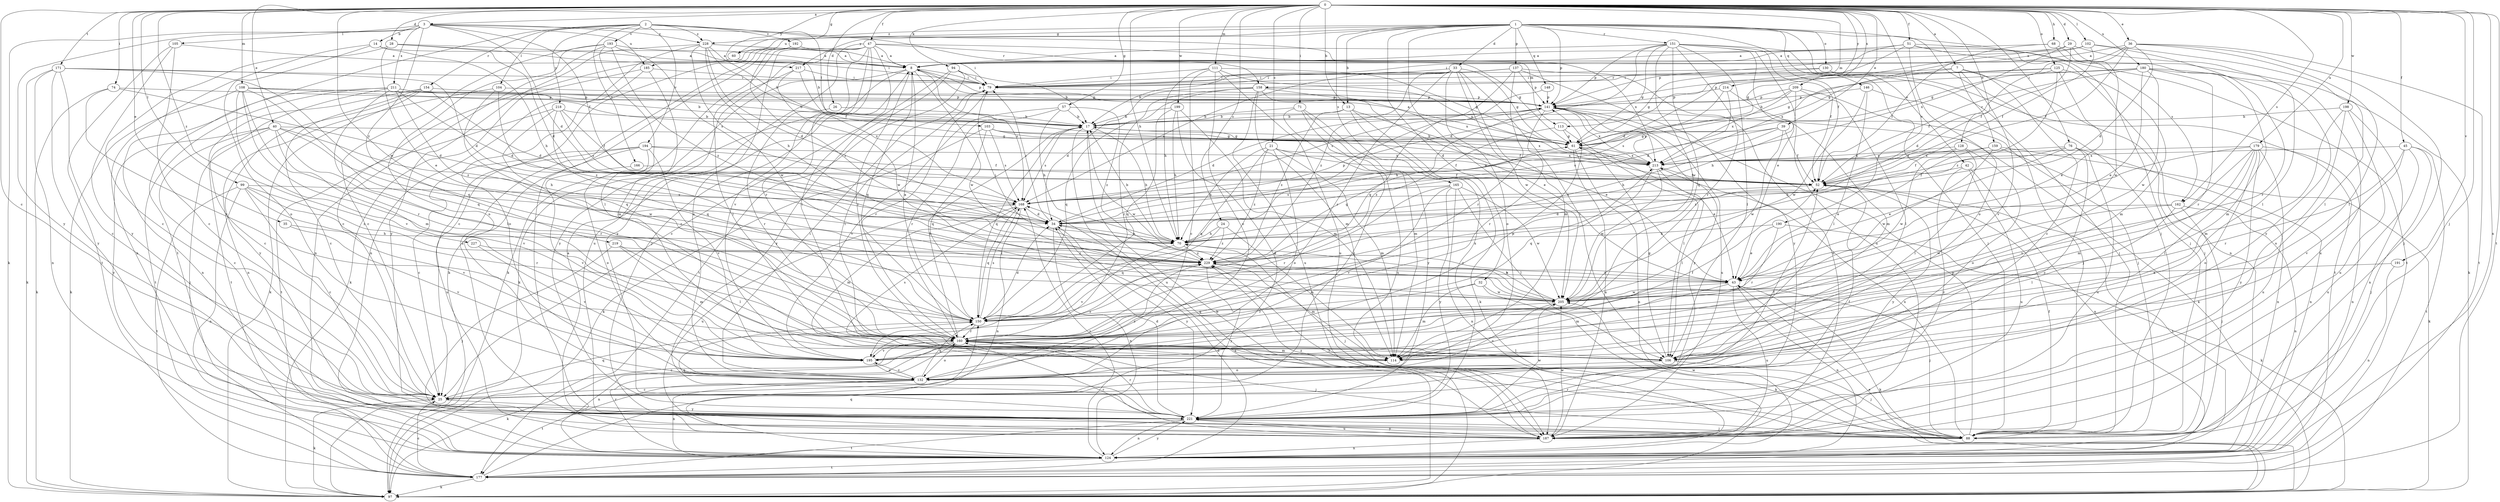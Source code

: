 strict digraph  {
0;
1;
2;
3;
7;
8;
13;
14;
17;
21;
24;
25;
26;
28;
29;
32;
33;
34;
35;
36;
39;
40;
42;
43;
45;
47;
51;
52;
57;
60;
61;
68;
70;
71;
74;
76;
79;
88;
94;
97;
99;
102;
103;
104;
105;
106;
108;
111;
113;
114;
124;
125;
128;
130;
132;
137;
141;
146;
148;
150;
151;
154;
158;
159;
160;
162;
165;
166;
168;
171;
177;
179;
180;
185;
187;
190;
191;
192;
193;
194;
195;
198;
199;
205;
209;
211;
213;
214;
217;
218;
219;
221;
227;
228;
229;
0 -> 3  [label=a];
0 -> 7  [label=a];
0 -> 13  [label=b];
0 -> 21  [label=c];
0 -> 24  [label=c];
0 -> 25  [label=c];
0 -> 26  [label=d];
0 -> 28  [label=d];
0 -> 29  [label=d];
0 -> 35  [label=e];
0 -> 36  [label=e];
0 -> 39  [label=e];
0 -> 40  [label=e];
0 -> 45  [label=f];
0 -> 47  [label=f];
0 -> 51  [label=f];
0 -> 57  [label=g];
0 -> 60  [label=g];
0 -> 68  [label=h];
0 -> 70  [label=h];
0 -> 71  [label=i];
0 -> 74  [label=i];
0 -> 76  [label=i];
0 -> 88  [label=j];
0 -> 94  [label=k];
0 -> 99  [label=l];
0 -> 102  [label=l];
0 -> 108  [label=m];
0 -> 111  [label=m];
0 -> 113  [label=m];
0 -> 124  [label=n];
0 -> 125  [label=o];
0 -> 128  [label=o];
0 -> 162  [label=s];
0 -> 171  [label=t];
0 -> 177  [label=t];
0 -> 179  [label=u];
0 -> 180  [label=u];
0 -> 190  [label=v];
0 -> 191  [label=v];
0 -> 198  [label=w];
0 -> 199  [label=w];
0 -> 205  [label=w];
0 -> 209  [label=x];
0 -> 214  [label=y];
0 -> 217  [label=y];
0 -> 227  [label=z];
1 -> 13  [label=b];
1 -> 32  [label=d];
1 -> 33  [label=d];
1 -> 42  [label=e];
1 -> 52  [label=f];
1 -> 60  [label=g];
1 -> 88  [label=j];
1 -> 130  [label=o];
1 -> 137  [label=p];
1 -> 141  [label=p];
1 -> 146  [label=q];
1 -> 148  [label=q];
1 -> 151  [label=r];
1 -> 162  [label=s];
1 -> 165  [label=s];
1 -> 185  [label=u];
1 -> 205  [label=w];
1 -> 217  [label=y];
1 -> 228  [label=z];
2 -> 103  [label=l];
2 -> 104  [label=l];
2 -> 113  [label=m];
2 -> 154  [label=r];
2 -> 166  [label=s];
2 -> 177  [label=t];
2 -> 192  [label=v];
2 -> 193  [label=v];
2 -> 194  [label=v];
2 -> 218  [label=y];
2 -> 228  [label=z];
3 -> 14  [label=b];
3 -> 34  [label=d];
3 -> 52  [label=f];
3 -> 97  [label=k];
3 -> 105  [label=l];
3 -> 158  [label=r];
3 -> 185  [label=u];
3 -> 211  [label=x];
3 -> 219  [label=y];
3 -> 221  [label=y];
3 -> 228  [label=z];
7 -> 25  [label=c];
7 -> 88  [label=j];
7 -> 158  [label=r];
7 -> 159  [label=r];
7 -> 195  [label=v];
7 -> 213  [label=x];
8 -> 79  [label=i];
8 -> 97  [label=k];
8 -> 141  [label=p];
8 -> 150  [label=q];
8 -> 160  [label=r];
8 -> 168  [label=s];
8 -> 205  [label=w];
8 -> 221  [label=y];
13 -> 17  [label=b];
13 -> 43  [label=e];
13 -> 97  [label=k];
13 -> 221  [label=y];
13 -> 229  [label=z];
14 -> 8  [label=a];
14 -> 70  [label=h];
14 -> 124  [label=n];
14 -> 132  [label=o];
17 -> 61  [label=g];
17 -> 70  [label=h];
17 -> 150  [label=q];
17 -> 168  [label=s];
17 -> 187  [label=u];
17 -> 205  [label=w];
21 -> 52  [label=f];
21 -> 70  [label=h];
21 -> 114  [label=m];
21 -> 132  [label=o];
21 -> 150  [label=q];
21 -> 213  [label=x];
21 -> 229  [label=z];
24 -> 70  [label=h];
24 -> 114  [label=m];
24 -> 150  [label=q];
24 -> 229  [label=z];
25 -> 52  [label=f];
25 -> 97  [label=k];
25 -> 150  [label=q];
25 -> 221  [label=y];
26 -> 17  [label=b];
26 -> 160  [label=r];
28 -> 8  [label=a];
28 -> 25  [label=c];
28 -> 34  [label=d];
28 -> 43  [label=e];
28 -> 79  [label=i];
29 -> 8  [label=a];
29 -> 52  [label=f];
29 -> 61  [label=g];
29 -> 97  [label=k];
29 -> 106  [label=l];
29 -> 213  [label=x];
32 -> 97  [label=k];
32 -> 114  [label=m];
32 -> 160  [label=r];
32 -> 205  [label=w];
33 -> 17  [label=b];
33 -> 61  [label=g];
33 -> 79  [label=i];
33 -> 106  [label=l];
33 -> 114  [label=m];
33 -> 132  [label=o];
33 -> 160  [label=r];
33 -> 205  [label=w];
33 -> 229  [label=z];
34 -> 70  [label=h];
34 -> 79  [label=i];
34 -> 124  [label=n];
34 -> 141  [label=p];
34 -> 221  [label=y];
35 -> 70  [label=h];
35 -> 195  [label=v];
36 -> 8  [label=a];
36 -> 34  [label=d];
36 -> 52  [label=f];
36 -> 61  [label=g];
36 -> 79  [label=i];
36 -> 88  [label=j];
36 -> 106  [label=l];
36 -> 177  [label=t];
39 -> 52  [label=f];
39 -> 61  [label=g];
39 -> 70  [label=h];
39 -> 168  [label=s];
39 -> 205  [label=w];
40 -> 25  [label=c];
40 -> 61  [label=g];
40 -> 70  [label=h];
40 -> 88  [label=j];
40 -> 160  [label=r];
40 -> 195  [label=v];
40 -> 205  [label=w];
40 -> 221  [label=y];
42 -> 52  [label=f];
42 -> 124  [label=n];
42 -> 187  [label=u];
42 -> 221  [label=y];
43 -> 34  [label=d];
43 -> 88  [label=j];
43 -> 97  [label=k];
43 -> 114  [label=m];
43 -> 124  [label=n];
43 -> 187  [label=u];
43 -> 205  [label=w];
43 -> 229  [label=z];
45 -> 88  [label=j];
45 -> 160  [label=r];
45 -> 177  [label=t];
45 -> 187  [label=u];
45 -> 195  [label=v];
45 -> 213  [label=x];
47 -> 8  [label=a];
47 -> 61  [label=g];
47 -> 88  [label=j];
47 -> 97  [label=k];
47 -> 106  [label=l];
47 -> 132  [label=o];
47 -> 160  [label=r];
47 -> 187  [label=u];
47 -> 195  [label=v];
47 -> 213  [label=x];
47 -> 221  [label=y];
51 -> 8  [label=a];
51 -> 34  [label=d];
51 -> 88  [label=j];
51 -> 124  [label=n];
51 -> 132  [label=o];
51 -> 141  [label=p];
51 -> 177  [label=t];
52 -> 168  [label=s];
52 -> 177  [label=t];
52 -> 221  [label=y];
57 -> 17  [label=b];
57 -> 70  [label=h];
57 -> 160  [label=r];
57 -> 195  [label=v];
57 -> 229  [label=z];
60 -> 17  [label=b];
60 -> 25  [label=c];
61 -> 8  [label=a];
61 -> 17  [label=b];
61 -> 43  [label=e];
61 -> 124  [label=n];
61 -> 187  [label=u];
61 -> 213  [label=x];
68 -> 8  [label=a];
68 -> 52  [label=f];
68 -> 205  [label=w];
68 -> 221  [label=y];
70 -> 17  [label=b];
70 -> 88  [label=j];
70 -> 195  [label=v];
70 -> 229  [label=z];
71 -> 17  [label=b];
71 -> 25  [label=c];
71 -> 114  [label=m];
71 -> 187  [label=u];
71 -> 221  [label=y];
74 -> 34  [label=d];
74 -> 97  [label=k];
74 -> 141  [label=p];
74 -> 160  [label=r];
76 -> 25  [label=c];
76 -> 43  [label=e];
76 -> 124  [label=n];
76 -> 187  [label=u];
76 -> 213  [label=x];
76 -> 229  [label=z];
79 -> 141  [label=p];
79 -> 160  [label=r];
88 -> 52  [label=f];
88 -> 141  [label=p];
88 -> 160  [label=r];
88 -> 205  [label=w];
88 -> 213  [label=x];
88 -> 229  [label=z];
94 -> 17  [label=b];
94 -> 25  [label=c];
94 -> 79  [label=i];
94 -> 177  [label=t];
94 -> 221  [label=y];
97 -> 17  [label=b];
97 -> 43  [label=e];
97 -> 168  [label=s];
99 -> 25  [label=c];
99 -> 124  [label=n];
99 -> 160  [label=r];
99 -> 168  [label=s];
99 -> 177  [label=t];
99 -> 195  [label=v];
99 -> 229  [label=z];
102 -> 8  [label=a];
102 -> 52  [label=f];
102 -> 61  [label=g];
102 -> 106  [label=l];
102 -> 160  [label=r];
103 -> 52  [label=f];
103 -> 61  [label=g];
103 -> 97  [label=k];
103 -> 150  [label=q];
103 -> 168  [label=s];
103 -> 213  [label=x];
104 -> 124  [label=n];
104 -> 141  [label=p];
104 -> 150  [label=q];
104 -> 229  [label=z];
105 -> 8  [label=a];
105 -> 25  [label=c];
105 -> 177  [label=t];
105 -> 221  [label=y];
106 -> 61  [label=g];
106 -> 79  [label=i];
106 -> 88  [label=j];
106 -> 132  [label=o];
108 -> 17  [label=b];
108 -> 97  [label=k];
108 -> 114  [label=m];
108 -> 141  [label=p];
108 -> 150  [label=q];
108 -> 160  [label=r];
108 -> 195  [label=v];
108 -> 213  [label=x];
111 -> 25  [label=c];
111 -> 61  [label=g];
111 -> 70  [label=h];
111 -> 79  [label=i];
111 -> 132  [label=o];
111 -> 187  [label=u];
111 -> 213  [label=x];
113 -> 61  [label=g];
113 -> 106  [label=l];
113 -> 229  [label=z];
114 -> 52  [label=f];
114 -> 168  [label=s];
124 -> 160  [label=r];
124 -> 168  [label=s];
124 -> 177  [label=t];
124 -> 221  [label=y];
125 -> 34  [label=d];
125 -> 43  [label=e];
125 -> 79  [label=i];
125 -> 114  [label=m];
125 -> 141  [label=p];
125 -> 229  [label=z];
128 -> 52  [label=f];
128 -> 106  [label=l];
128 -> 132  [label=o];
128 -> 205  [label=w];
128 -> 213  [label=x];
130 -> 61  [label=g];
130 -> 79  [label=i];
130 -> 88  [label=j];
130 -> 177  [label=t];
132 -> 25  [label=c];
132 -> 79  [label=i];
132 -> 124  [label=n];
132 -> 150  [label=q];
132 -> 177  [label=t];
132 -> 195  [label=v];
132 -> 229  [label=z];
137 -> 79  [label=i];
137 -> 141  [label=p];
137 -> 150  [label=q];
137 -> 160  [label=r];
137 -> 168  [label=s];
137 -> 187  [label=u];
137 -> 221  [label=y];
141 -> 17  [label=b];
141 -> 34  [label=d];
141 -> 70  [label=h];
141 -> 97  [label=k];
141 -> 160  [label=r];
141 -> 187  [label=u];
141 -> 213  [label=x];
141 -> 221  [label=y];
146 -> 88  [label=j];
146 -> 106  [label=l];
146 -> 141  [label=p];
146 -> 205  [label=w];
148 -> 141  [label=p];
148 -> 168  [label=s];
150 -> 8  [label=a];
150 -> 34  [label=d];
150 -> 160  [label=r];
150 -> 168  [label=s];
150 -> 213  [label=x];
151 -> 8  [label=a];
151 -> 34  [label=d];
151 -> 43  [label=e];
151 -> 52  [label=f];
151 -> 61  [label=g];
151 -> 88  [label=j];
151 -> 106  [label=l];
151 -> 141  [label=p];
151 -> 150  [label=q];
151 -> 160  [label=r];
151 -> 187  [label=u];
151 -> 205  [label=w];
154 -> 25  [label=c];
154 -> 34  [label=d];
154 -> 97  [label=k];
154 -> 141  [label=p];
154 -> 177  [label=t];
154 -> 221  [label=y];
158 -> 34  [label=d];
158 -> 43  [label=e];
158 -> 114  [label=m];
158 -> 141  [label=p];
158 -> 150  [label=q];
158 -> 160  [label=r];
158 -> 187  [label=u];
158 -> 213  [label=x];
159 -> 43  [label=e];
159 -> 97  [label=k];
159 -> 124  [label=n];
159 -> 205  [label=w];
159 -> 213  [label=x];
160 -> 17  [label=b];
160 -> 25  [label=c];
160 -> 88  [label=j];
160 -> 97  [label=k];
160 -> 106  [label=l];
160 -> 114  [label=m];
160 -> 124  [label=n];
160 -> 132  [label=o];
160 -> 195  [label=v];
162 -> 34  [label=d];
162 -> 88  [label=j];
162 -> 106  [label=l];
162 -> 124  [label=n];
162 -> 205  [label=w];
165 -> 106  [label=l];
165 -> 124  [label=n];
165 -> 160  [label=r];
165 -> 168  [label=s];
165 -> 195  [label=v];
165 -> 205  [label=w];
165 -> 221  [label=y];
166 -> 52  [label=f];
166 -> 195  [label=v];
168 -> 34  [label=d];
168 -> 114  [label=m];
168 -> 124  [label=n];
168 -> 150  [label=q];
168 -> 187  [label=u];
171 -> 25  [label=c];
171 -> 34  [label=d];
171 -> 79  [label=i];
171 -> 97  [label=k];
171 -> 124  [label=n];
171 -> 150  [label=q];
171 -> 221  [label=y];
177 -> 25  [label=c];
177 -> 34  [label=d];
177 -> 97  [label=k];
177 -> 150  [label=q];
179 -> 70  [label=h];
179 -> 106  [label=l];
179 -> 114  [label=m];
179 -> 124  [label=n];
179 -> 132  [label=o];
179 -> 187  [label=u];
179 -> 195  [label=v];
179 -> 213  [label=x];
179 -> 221  [label=y];
180 -> 43  [label=e];
180 -> 52  [label=f];
180 -> 61  [label=g];
180 -> 79  [label=i];
180 -> 114  [label=m];
180 -> 160  [label=r];
180 -> 187  [label=u];
180 -> 205  [label=w];
185 -> 79  [label=i];
185 -> 97  [label=k];
185 -> 114  [label=m];
185 -> 132  [label=o];
187 -> 8  [label=a];
187 -> 124  [label=n];
187 -> 160  [label=r];
187 -> 205  [label=w];
187 -> 221  [label=y];
187 -> 229  [label=z];
190 -> 43  [label=e];
190 -> 70  [label=h];
190 -> 97  [label=k];
190 -> 160  [label=r];
191 -> 43  [label=e];
191 -> 124  [label=n];
192 -> 8  [label=a];
192 -> 25  [label=c];
192 -> 97  [label=k];
192 -> 187  [label=u];
192 -> 229  [label=z];
193 -> 8  [label=a];
193 -> 25  [label=c];
193 -> 106  [label=l];
193 -> 124  [label=n];
193 -> 132  [label=o];
193 -> 168  [label=s];
193 -> 229  [label=z];
194 -> 25  [label=c];
194 -> 52  [label=f];
194 -> 88  [label=j];
194 -> 132  [label=o];
194 -> 187  [label=u];
194 -> 195  [label=v];
194 -> 213  [label=x];
195 -> 132  [label=o];
195 -> 141  [label=p];
195 -> 229  [label=z];
198 -> 17  [label=b];
198 -> 114  [label=m];
198 -> 124  [label=n];
198 -> 132  [label=o];
198 -> 187  [label=u];
199 -> 17  [label=b];
199 -> 25  [label=c];
199 -> 70  [label=h];
199 -> 114  [label=m];
199 -> 150  [label=q];
205 -> 70  [label=h];
205 -> 132  [label=o];
205 -> 150  [label=q];
209 -> 17  [label=b];
209 -> 70  [label=h];
209 -> 88  [label=j];
209 -> 106  [label=l];
209 -> 141  [label=p];
209 -> 213  [label=x];
211 -> 17  [label=b];
211 -> 25  [label=c];
211 -> 34  [label=d];
211 -> 106  [label=l];
211 -> 124  [label=n];
211 -> 141  [label=p];
211 -> 177  [label=t];
211 -> 229  [label=z];
213 -> 52  [label=f];
213 -> 106  [label=l];
213 -> 141  [label=p];
213 -> 150  [label=q];
213 -> 205  [label=w];
214 -> 34  [label=d];
214 -> 114  [label=m];
214 -> 141  [label=p];
214 -> 168  [label=s];
217 -> 79  [label=i];
217 -> 106  [label=l];
217 -> 168  [label=s];
217 -> 205  [label=w];
218 -> 17  [label=b];
218 -> 52  [label=f];
218 -> 150  [label=q];
218 -> 160  [label=r];
218 -> 168  [label=s];
218 -> 177  [label=t];
219 -> 88  [label=j];
219 -> 106  [label=l];
219 -> 114  [label=m];
219 -> 229  [label=z];
221 -> 34  [label=d];
221 -> 52  [label=f];
221 -> 88  [label=j];
221 -> 124  [label=n];
221 -> 150  [label=q];
221 -> 160  [label=r];
221 -> 177  [label=t];
221 -> 187  [label=u];
221 -> 205  [label=w];
227 -> 195  [label=v];
227 -> 229  [label=z];
228 -> 8  [label=a];
228 -> 17  [label=b];
228 -> 34  [label=d];
228 -> 52  [label=f];
228 -> 70  [label=h];
228 -> 79  [label=i];
228 -> 124  [label=n];
228 -> 205  [label=w];
228 -> 221  [label=y];
229 -> 43  [label=e];
229 -> 61  [label=g];
229 -> 79  [label=i];
229 -> 114  [label=m];
229 -> 221  [label=y];
}
